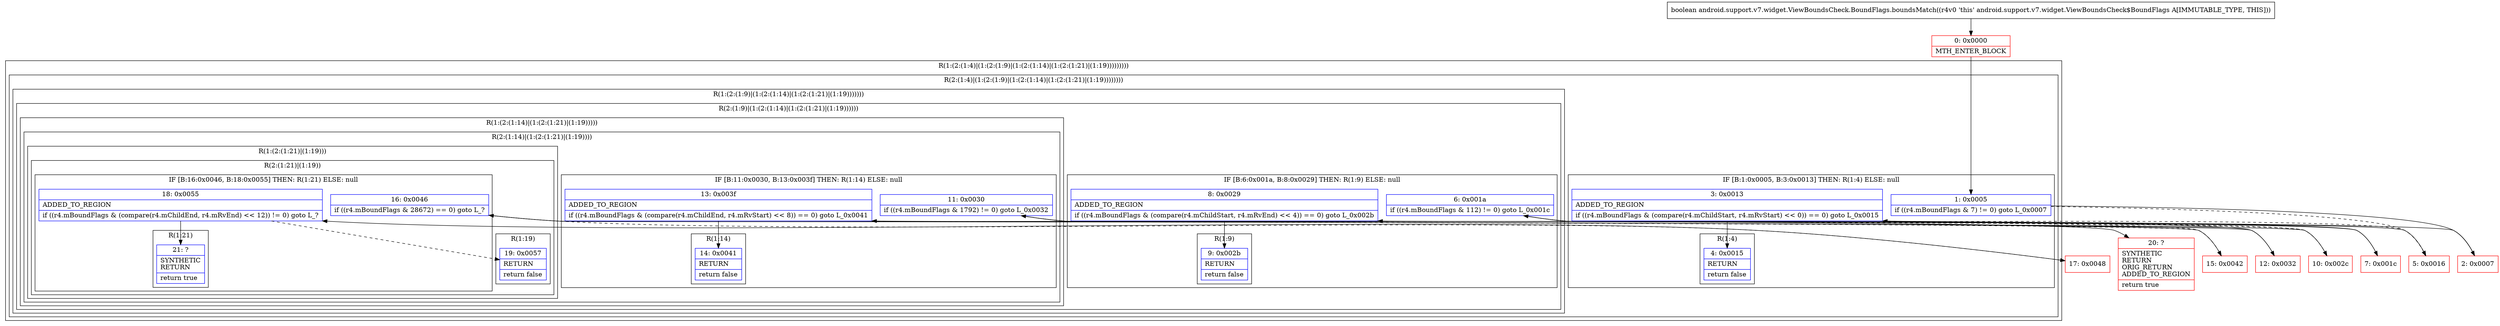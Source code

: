 digraph "CFG forandroid.support.v7.widget.ViewBoundsCheck.BoundFlags.boundsMatch()Z" {
subgraph cluster_Region_1281717807 {
label = "R(1:(2:(1:4)|(1:(2:(1:9)|(1:(2:(1:14)|(1:(2:(1:21)|(1:19)))))))))";
node [shape=record,color=blue];
subgraph cluster_Region_1697111771 {
label = "R(2:(1:4)|(1:(2:(1:9)|(1:(2:(1:14)|(1:(2:(1:21)|(1:19))))))))";
node [shape=record,color=blue];
subgraph cluster_IfRegion_120076492 {
label = "IF [B:1:0x0005, B:3:0x0013] THEN: R(1:4) ELSE: null";
node [shape=record,color=blue];
Node_1 [shape=record,label="{1\:\ 0x0005|if ((r4.mBoundFlags & 7) != 0) goto L_0x0007\l}"];
Node_3 [shape=record,label="{3\:\ 0x0013|ADDED_TO_REGION\l|if ((r4.mBoundFlags & (compare(r4.mChildStart, r4.mRvStart) \<\< 0)) == 0) goto L_0x0015\l}"];
subgraph cluster_Region_799099854 {
label = "R(1:4)";
node [shape=record,color=blue];
Node_4 [shape=record,label="{4\:\ 0x0015|RETURN\l|return false\l}"];
}
}
subgraph cluster_Region_1209177115 {
label = "R(1:(2:(1:9)|(1:(2:(1:14)|(1:(2:(1:21)|(1:19)))))))";
node [shape=record,color=blue];
subgraph cluster_Region_320359108 {
label = "R(2:(1:9)|(1:(2:(1:14)|(1:(2:(1:21)|(1:19))))))";
node [shape=record,color=blue];
subgraph cluster_IfRegion_1429270067 {
label = "IF [B:6:0x001a, B:8:0x0029] THEN: R(1:9) ELSE: null";
node [shape=record,color=blue];
Node_6 [shape=record,label="{6\:\ 0x001a|if ((r4.mBoundFlags & 112) != 0) goto L_0x001c\l}"];
Node_8 [shape=record,label="{8\:\ 0x0029|ADDED_TO_REGION\l|if ((r4.mBoundFlags & (compare(r4.mChildStart, r4.mRvEnd) \<\< 4)) == 0) goto L_0x002b\l}"];
subgraph cluster_Region_1894391904 {
label = "R(1:9)";
node [shape=record,color=blue];
Node_9 [shape=record,label="{9\:\ 0x002b|RETURN\l|return false\l}"];
}
}
subgraph cluster_Region_746901546 {
label = "R(1:(2:(1:14)|(1:(2:(1:21)|(1:19)))))";
node [shape=record,color=blue];
subgraph cluster_Region_2107367700 {
label = "R(2:(1:14)|(1:(2:(1:21)|(1:19))))";
node [shape=record,color=blue];
subgraph cluster_IfRegion_789105122 {
label = "IF [B:11:0x0030, B:13:0x003f] THEN: R(1:14) ELSE: null";
node [shape=record,color=blue];
Node_11 [shape=record,label="{11\:\ 0x0030|if ((r4.mBoundFlags & 1792) != 0) goto L_0x0032\l}"];
Node_13 [shape=record,label="{13\:\ 0x003f|ADDED_TO_REGION\l|if ((r4.mBoundFlags & (compare(r4.mChildEnd, r4.mRvStart) \<\< 8)) == 0) goto L_0x0041\l}"];
subgraph cluster_Region_247465283 {
label = "R(1:14)";
node [shape=record,color=blue];
Node_14 [shape=record,label="{14\:\ 0x0041|RETURN\l|return false\l}"];
}
}
subgraph cluster_Region_72319281 {
label = "R(1:(2:(1:21)|(1:19)))";
node [shape=record,color=blue];
subgraph cluster_Region_654197741 {
label = "R(2:(1:21)|(1:19))";
node [shape=record,color=blue];
subgraph cluster_IfRegion_1339083017 {
label = "IF [B:16:0x0046, B:18:0x0055] THEN: R(1:21) ELSE: null";
node [shape=record,color=blue];
Node_16 [shape=record,label="{16\:\ 0x0046|if ((r4.mBoundFlags & 28672) == 0) goto L_?\l}"];
Node_18 [shape=record,label="{18\:\ 0x0055|ADDED_TO_REGION\l|if ((r4.mBoundFlags & (compare(r4.mChildEnd, r4.mRvEnd) \<\< 12)) != 0) goto L_?\l}"];
subgraph cluster_Region_1093937069 {
label = "R(1:21)";
node [shape=record,color=blue];
Node_21 [shape=record,label="{21\:\ ?|SYNTHETIC\lRETURN\l|return true\l}"];
}
}
subgraph cluster_Region_965374131 {
label = "R(1:19)";
node [shape=record,color=blue];
Node_19 [shape=record,label="{19\:\ 0x0057|RETURN\l|return false\l}"];
}
}
}
}
}
}
}
}
}
Node_0 [shape=record,color=red,label="{0\:\ 0x0000|MTH_ENTER_BLOCK\l}"];
Node_2 [shape=record,color=red,label="{2\:\ 0x0007}"];
Node_5 [shape=record,color=red,label="{5\:\ 0x0016}"];
Node_7 [shape=record,color=red,label="{7\:\ 0x001c}"];
Node_10 [shape=record,color=red,label="{10\:\ 0x002c}"];
Node_12 [shape=record,color=red,label="{12\:\ 0x0032}"];
Node_15 [shape=record,color=red,label="{15\:\ 0x0042}"];
Node_17 [shape=record,color=red,label="{17\:\ 0x0048}"];
Node_20 [shape=record,color=red,label="{20\:\ ?|SYNTHETIC\lRETURN\lORIG_RETURN\lADDED_TO_REGION\l|return true\l}"];
MethodNode[shape=record,label="{boolean android.support.v7.widget.ViewBoundsCheck.BoundFlags.boundsMatch((r4v0 'this' android.support.v7.widget.ViewBoundsCheck$BoundFlags A[IMMUTABLE_TYPE, THIS])) }"];
MethodNode -> Node_0;
Node_1 -> Node_2;
Node_1 -> Node_5[style=dashed];
Node_3 -> Node_4;
Node_3 -> Node_5[style=dashed];
Node_6 -> Node_7;
Node_6 -> Node_10[style=dashed];
Node_8 -> Node_9;
Node_8 -> Node_10[style=dashed];
Node_11 -> Node_12;
Node_11 -> Node_15[style=dashed];
Node_13 -> Node_14;
Node_13 -> Node_15[style=dashed];
Node_16 -> Node_17[style=dashed];
Node_16 -> Node_20;
Node_18 -> Node_19[style=dashed];
Node_18 -> Node_21;
Node_0 -> Node_1;
Node_2 -> Node_3;
Node_5 -> Node_6;
Node_7 -> Node_8;
Node_10 -> Node_11;
Node_12 -> Node_13;
Node_15 -> Node_16;
Node_17 -> Node_18;
}

